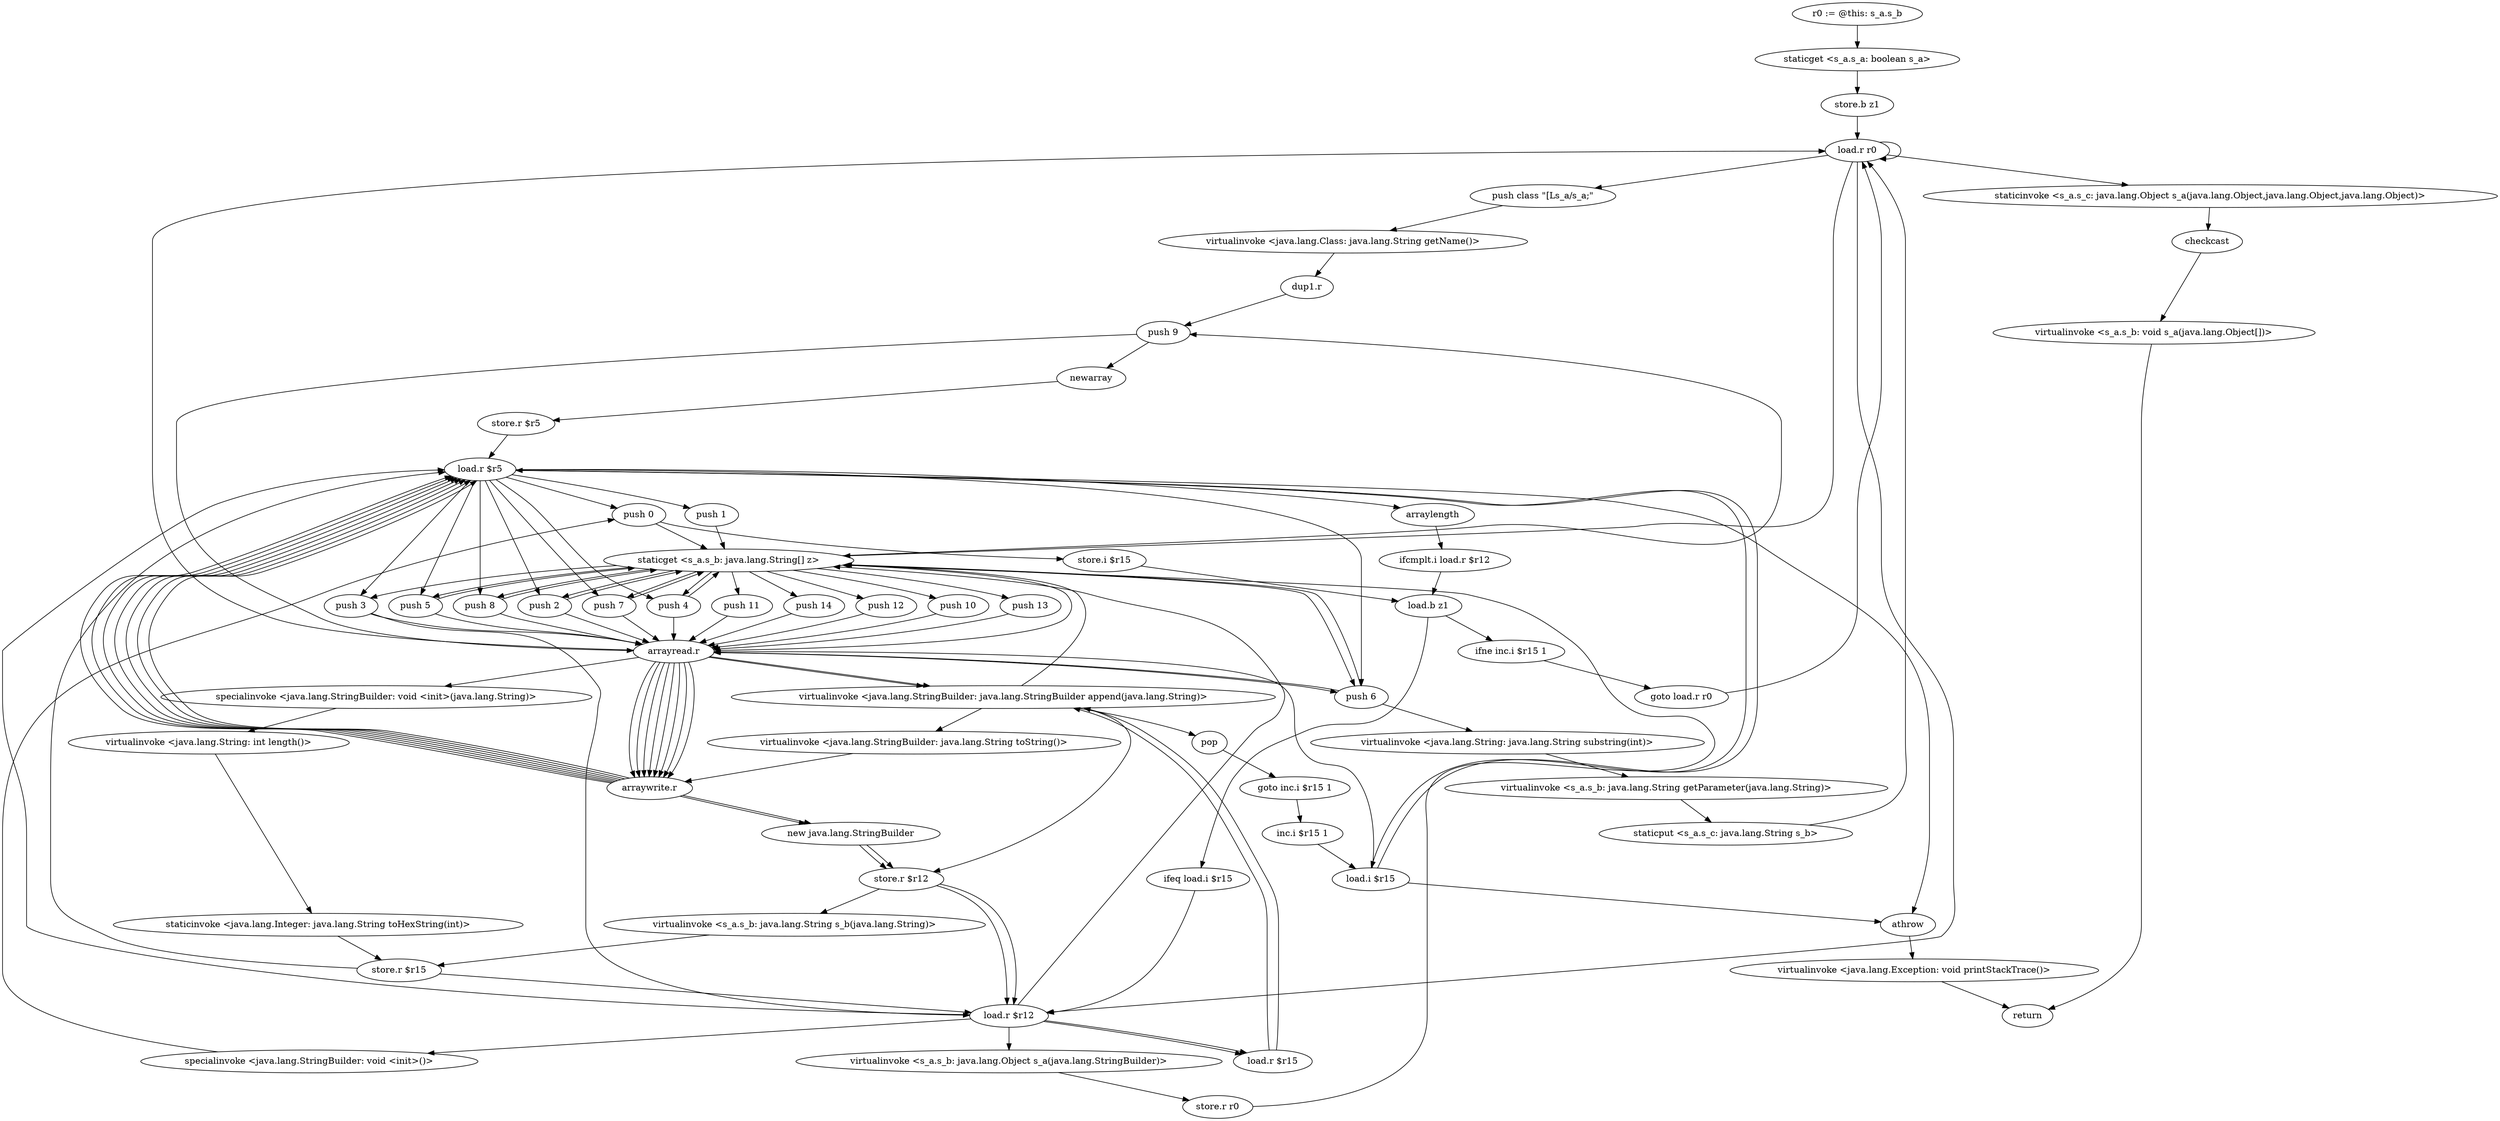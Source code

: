 digraph "" {
    "r0 := @this: s_a.s_b"
    "staticget <s_a.s_a: boolean s_a>"
    "r0 := @this: s_a.s_b"->"staticget <s_a.s_a: boolean s_a>";
    "store.b z1"
    "staticget <s_a.s_a: boolean s_a>"->"store.b z1";
    "load.r r0"
    "store.b z1"->"load.r r0";
    "push class \"[Ls_a/s_a;\""
    "load.r r0"->"push class \"[Ls_a/s_a;\"";
    "virtualinvoke <java.lang.Class: java.lang.String getName()>"
    "push class \"[Ls_a/s_a;\""->"virtualinvoke <java.lang.Class: java.lang.String getName()>";
    "dup1.r"
    "virtualinvoke <java.lang.Class: java.lang.String getName()>"->"dup1.r";
    "push 9"
    "dup1.r"->"push 9";
    "newarray"
    "push 9"->"newarray";
    "store.r $r5"
    "newarray"->"store.r $r5";
    "load.r $r5"
    "store.r $r5"->"load.r $r5";
    "push 0"
    "load.r $r5"->"push 0";
    "staticget <s_a.s_b: java.lang.String[] z>"
    "push 0"->"staticget <s_a.s_b: java.lang.String[] z>";
    "push 14"
    "staticget <s_a.s_b: java.lang.String[] z>"->"push 14";
    "arrayread.r"
    "push 14"->"arrayread.r";
    "arraywrite.r"
    "arrayread.r"->"arraywrite.r";
    "arraywrite.r"->"load.r $r5";
    "push 1"
    "load.r $r5"->"push 1";
    "push 1"->"staticget <s_a.s_b: java.lang.String[] z>";
    "push 4"
    "staticget <s_a.s_b: java.lang.String[] z>"->"push 4";
    "push 4"->"arrayread.r";
    "arrayread.r"->"arraywrite.r";
    "arraywrite.r"->"load.r $r5";
    "push 2"
    "load.r $r5"->"push 2";
    "push 2"->"staticget <s_a.s_b: java.lang.String[] z>";
    "push 6"
    "staticget <s_a.s_b: java.lang.String[] z>"->"push 6";
    "push 6"->"arrayread.r";
    "arrayread.r"->"arraywrite.r";
    "new java.lang.StringBuilder"
    "arraywrite.r"->"new java.lang.StringBuilder";
    "store.r $r12"
    "new java.lang.StringBuilder"->"store.r $r12";
    "load.r $r12"
    "store.r $r12"->"load.r $r12";
    "load.r $r12"->"staticget <s_a.s_b: java.lang.String[] z>";
    "push 11"
    "staticget <s_a.s_b: java.lang.String[] z>"->"push 11";
    "push 11"->"arrayread.r";
    "specialinvoke <java.lang.StringBuilder: void <init>(java.lang.String)>"
    "arrayread.r"->"specialinvoke <java.lang.StringBuilder: void <init>(java.lang.String)>";
    "virtualinvoke <java.lang.String: int length()>"
    "specialinvoke <java.lang.StringBuilder: void <init>(java.lang.String)>"->"virtualinvoke <java.lang.String: int length()>";
    "staticinvoke <java.lang.Integer: java.lang.String toHexString(int)>"
    "virtualinvoke <java.lang.String: int length()>"->"staticinvoke <java.lang.Integer: java.lang.String toHexString(int)>";
    "store.r $r15"
    "staticinvoke <java.lang.Integer: java.lang.String toHexString(int)>"->"store.r $r15";
    "store.r $r15"->"load.r $r12";
    "load.r $r15"
    "load.r $r12"->"load.r $r15";
    "virtualinvoke <java.lang.StringBuilder: java.lang.StringBuilder append(java.lang.String)>"
    "load.r $r15"->"virtualinvoke <java.lang.StringBuilder: java.lang.StringBuilder append(java.lang.String)>";
    "virtualinvoke <java.lang.StringBuilder: java.lang.StringBuilder append(java.lang.String)>"->"store.r $r12";
    "virtualinvoke <s_a.s_b: java.lang.String s_b(java.lang.String)>"
    "store.r $r12"->"virtualinvoke <s_a.s_b: java.lang.String s_b(java.lang.String)>";
    "virtualinvoke <s_a.s_b: java.lang.String s_b(java.lang.String)>"->"store.r $r15";
    "store.r $r15"->"load.r $r5";
    "push 3"
    "load.r $r5"->"push 3";
    "push 3"->"load.r $r12";
    "load.r $r12"->"load.r $r15";
    "load.r $r15"->"virtualinvoke <java.lang.StringBuilder: java.lang.StringBuilder append(java.lang.String)>";
    "virtualinvoke <java.lang.StringBuilder: java.lang.StringBuilder append(java.lang.String)>"->"staticget <s_a.s_b: java.lang.String[] z>";
    "push 12"
    "staticget <s_a.s_b: java.lang.String[] z>"->"push 12";
    "push 12"->"arrayread.r";
    "arrayread.r"->"virtualinvoke <java.lang.StringBuilder: java.lang.StringBuilder append(java.lang.String)>";
    "virtualinvoke <java.lang.StringBuilder: java.lang.String toString()>"
    "virtualinvoke <java.lang.StringBuilder: java.lang.StringBuilder append(java.lang.String)>"->"virtualinvoke <java.lang.StringBuilder: java.lang.String toString()>";
    "virtualinvoke <java.lang.StringBuilder: java.lang.String toString()>"->"arraywrite.r";
    "arraywrite.r"->"load.r $r5";
    "load.r $r5"->"push 4";
    "push 4"->"staticget <s_a.s_b: java.lang.String[] z>";
    "push 5"
    "staticget <s_a.s_b: java.lang.String[] z>"->"push 5";
    "push 5"->"arrayread.r";
    "arrayread.r"->"arraywrite.r";
    "arraywrite.r"->"load.r $r5";
    "load.r $r5"->"push 5";
    "push 5"->"staticget <s_a.s_b: java.lang.String[] z>";
    "push 8"
    "staticget <s_a.s_b: java.lang.String[] z>"->"push 8";
    "push 8"->"arrayread.r";
    "arrayread.r"->"arraywrite.r";
    "arraywrite.r"->"load.r $r5";
    "load.r $r5"->"push 6";
    "push 6"->"staticget <s_a.s_b: java.lang.String[] z>";
    "staticget <s_a.s_b: java.lang.String[] z>"->"push 9";
    "push 9"->"arrayread.r";
    "arrayread.r"->"arraywrite.r";
    "arraywrite.r"->"load.r $r5";
    "push 7"
    "load.r $r5"->"push 7";
    "push 7"->"staticget <s_a.s_b: java.lang.String[] z>";
    "staticget <s_a.s_b: java.lang.String[] z>"->"push 3";
    "push 3"->"arrayread.r";
    "arrayread.r"->"arraywrite.r";
    "arraywrite.r"->"load.r $r5";
    "load.r $r5"->"push 8";
    "push 8"->"staticget <s_a.s_b: java.lang.String[] z>";
    "staticget <s_a.s_b: java.lang.String[] z>"->"push 2";
    "push 2"->"arrayread.r";
    "arrayread.r"->"arraywrite.r";
    "arraywrite.r"->"new java.lang.StringBuilder";
    "new java.lang.StringBuilder"->"store.r $r12";
    "store.r $r12"->"load.r $r12";
    "specialinvoke <java.lang.StringBuilder: void <init>()>"
    "load.r $r12"->"specialinvoke <java.lang.StringBuilder: void <init>()>";
    "specialinvoke <java.lang.StringBuilder: void <init>()>"->"push 0";
    "store.i $r15"
    "push 0"->"store.i $r15";
    "load.b z1"
    "store.i $r15"->"load.b z1";
    "ifeq load.i $r15"
    "load.b z1"->"ifeq load.i $r15";
    "ifeq load.i $r15"->"load.r $r12";
    "load.r $r12"->"load.r $r5";
    "load.i $r15"
    "load.r $r5"->"load.i $r15";
    "athrow"
    "load.i $r15"->"athrow";
    "virtualinvoke <java.lang.Exception: void printStackTrace()>"
    "athrow"->"virtualinvoke <java.lang.Exception: void printStackTrace()>";
    "return"
    "virtualinvoke <java.lang.Exception: void printStackTrace()>"->"return";
    "load.i $r15"->"arrayread.r";
    "arrayread.r"->"virtualinvoke <java.lang.StringBuilder: java.lang.StringBuilder append(java.lang.String)>";
    "pop"
    "virtualinvoke <java.lang.StringBuilder: java.lang.StringBuilder append(java.lang.String)>"->"pop";
    "goto inc.i $r15 1"
    "pop"->"goto inc.i $r15 1";
    "inc.i $r15 1"
    "goto inc.i $r15 1"->"inc.i $r15 1";
    "inc.i $r15 1"->"load.i $r15";
    "load.i $r15"->"load.r $r5";
    "load.r $r5"->"athrow";
    "arraylength"
    "load.r $r5"->"arraylength";
    "ifcmplt.i load.r $r12"
    "arraylength"->"ifcmplt.i load.r $r12";
    "ifcmplt.i load.r $r12"->"load.b z1";
    "ifne inc.i $r15 1"
    "load.b z1"->"ifne inc.i $r15 1";
    "goto load.r r0"
    "ifne inc.i $r15 1"->"goto load.r r0";
    "goto load.r r0"->"load.r r0";
    "load.r r0"->"staticget <s_a.s_b: java.lang.String[] z>";
    "push 10"
    "staticget <s_a.s_b: java.lang.String[] z>"->"push 10";
    "push 10"->"arrayread.r";
    "arrayread.r"->"push 6";
    "virtualinvoke <java.lang.String: java.lang.String substring(int)>"
    "push 6"->"virtualinvoke <java.lang.String: java.lang.String substring(int)>";
    "virtualinvoke <s_a.s_b: java.lang.String getParameter(java.lang.String)>"
    "virtualinvoke <java.lang.String: java.lang.String substring(int)>"->"virtualinvoke <s_a.s_b: java.lang.String getParameter(java.lang.String)>";
    "staticput <s_a.s_c: java.lang.String s_b>"
    "virtualinvoke <s_a.s_b: java.lang.String getParameter(java.lang.String)>"->"staticput <s_a.s_c: java.lang.String s_b>";
    "staticput <s_a.s_c: java.lang.String s_b>"->"load.r r0";
    "load.r r0"->"load.r r0";
    "load.r r0"->"load.r $r12";
    "virtualinvoke <s_a.s_b: java.lang.Object s_a(java.lang.StringBuilder)>"
    "load.r $r12"->"virtualinvoke <s_a.s_b: java.lang.Object s_a(java.lang.StringBuilder)>";
    "store.r r0"
    "virtualinvoke <s_a.s_b: java.lang.Object s_a(java.lang.StringBuilder)>"->"store.r r0";
    "store.r r0"->"staticget <s_a.s_b: java.lang.String[] z>";
    "push 13"
    "staticget <s_a.s_b: java.lang.String[] z>"->"push 13";
    "push 13"->"arrayread.r";
    "arrayread.r"->"staticget <s_a.s_b: java.lang.String[] z>";
    "staticget <s_a.s_b: java.lang.String[] z>"->"push 7";
    "push 7"->"arrayread.r";
    "arrayread.r"->"load.r r0";
    "staticinvoke <s_a.s_c: java.lang.Object s_a(java.lang.Object,java.lang.Object,java.lang.Object)>"
    "load.r r0"->"staticinvoke <s_a.s_c: java.lang.Object s_a(java.lang.Object,java.lang.Object,java.lang.Object)>";
    "checkcast"
    "staticinvoke <s_a.s_c: java.lang.Object s_a(java.lang.Object,java.lang.Object,java.lang.Object)>"->"checkcast";
    "virtualinvoke <s_a.s_b: void s_a(java.lang.Object[])>"
    "checkcast"->"virtualinvoke <s_a.s_b: void s_a(java.lang.Object[])>";
    "virtualinvoke <s_a.s_b: void s_a(java.lang.Object[])>"->"return";
}
